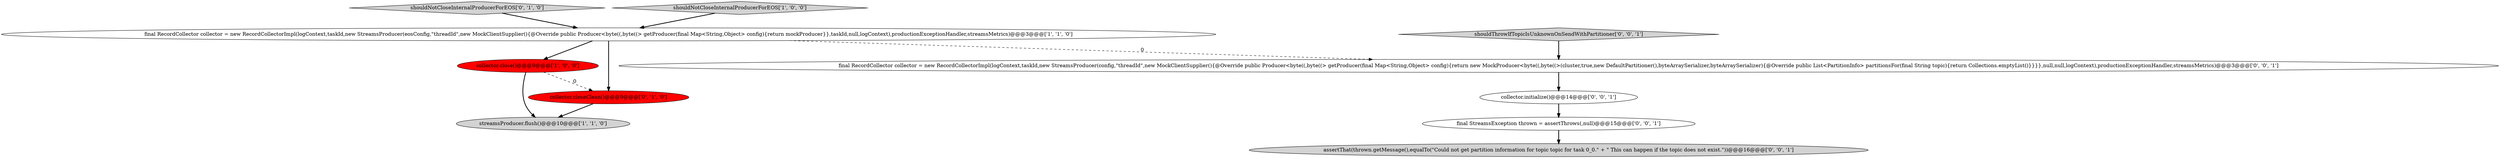digraph {
10 [style = filled, label = "final RecordCollector collector = new RecordCollectorImpl(logContext,taskId,new StreamsProducer(config,\"threadId\",new MockClientSupplier(){@Override public Producer<byte((,byte((> getProducer(final Map<String,Object> config){return new MockProducer<byte((,byte((>(cluster,true,new DefaultPartitioner(),byteArraySerializer,byteArraySerializer){@Override public List<PartitionInfo> partitionsFor(final String topic){return Collections.emptyList()}}}},null,null,logContext),productionExceptionHandler,streamsMetrics)@@@3@@@['0', '0', '1']", fillcolor = white, shape = ellipse image = "AAA0AAABBB3BBB"];
8 [style = filled, label = "final StreamsException thrown = assertThrows(,null)@@@15@@@['0', '0', '1']", fillcolor = white, shape = ellipse image = "AAA0AAABBB3BBB"];
4 [style = filled, label = "shouldNotCloseInternalProducerForEOS['0', '1', '0']", fillcolor = lightgray, shape = diamond image = "AAA0AAABBB2BBB"];
9 [style = filled, label = "assertThat(thrown.getMessage(),equalTo(\"Could not get partition information for topic topic for task 0_0.\" + \" This can happen if the topic does not exist.\"))@@@16@@@['0', '0', '1']", fillcolor = lightgray, shape = ellipse image = "AAA0AAABBB3BBB"];
1 [style = filled, label = "final RecordCollector collector = new RecordCollectorImpl(logContext,taskId,new StreamsProducer(eosConfig,\"threadId\",new MockClientSupplier(){@Override public Producer<byte((,byte((> getProducer(final Map<String,Object> config){return mockProducer}},taskId,null,logContext),productionExceptionHandler,streamsMetrics)@@@3@@@['1', '1', '0']", fillcolor = white, shape = ellipse image = "AAA0AAABBB1BBB"];
0 [style = filled, label = "collector.close()@@@9@@@['1', '0', '0']", fillcolor = red, shape = ellipse image = "AAA1AAABBB1BBB"];
5 [style = filled, label = "collector.closeClean()@@@9@@@['0', '1', '0']", fillcolor = red, shape = ellipse image = "AAA1AAABBB2BBB"];
6 [style = filled, label = "shouldThrowIfTopicIsUnknownOnSendWithPartitioner['0', '0', '1']", fillcolor = lightgray, shape = diamond image = "AAA0AAABBB3BBB"];
7 [style = filled, label = "collector.initialize()@@@14@@@['0', '0', '1']", fillcolor = white, shape = ellipse image = "AAA0AAABBB3BBB"];
3 [style = filled, label = "shouldNotCloseInternalProducerForEOS['1', '0', '0']", fillcolor = lightgray, shape = diamond image = "AAA0AAABBB1BBB"];
2 [style = filled, label = "streamsProducer.flush()@@@10@@@['1', '1', '0']", fillcolor = lightgray, shape = ellipse image = "AAA0AAABBB1BBB"];
1->5 [style = bold, label=""];
5->2 [style = bold, label=""];
4->1 [style = bold, label=""];
1->0 [style = bold, label=""];
1->10 [style = dashed, label="0"];
3->1 [style = bold, label=""];
0->5 [style = dashed, label="0"];
7->8 [style = bold, label=""];
10->7 [style = bold, label=""];
6->10 [style = bold, label=""];
0->2 [style = bold, label=""];
8->9 [style = bold, label=""];
}
